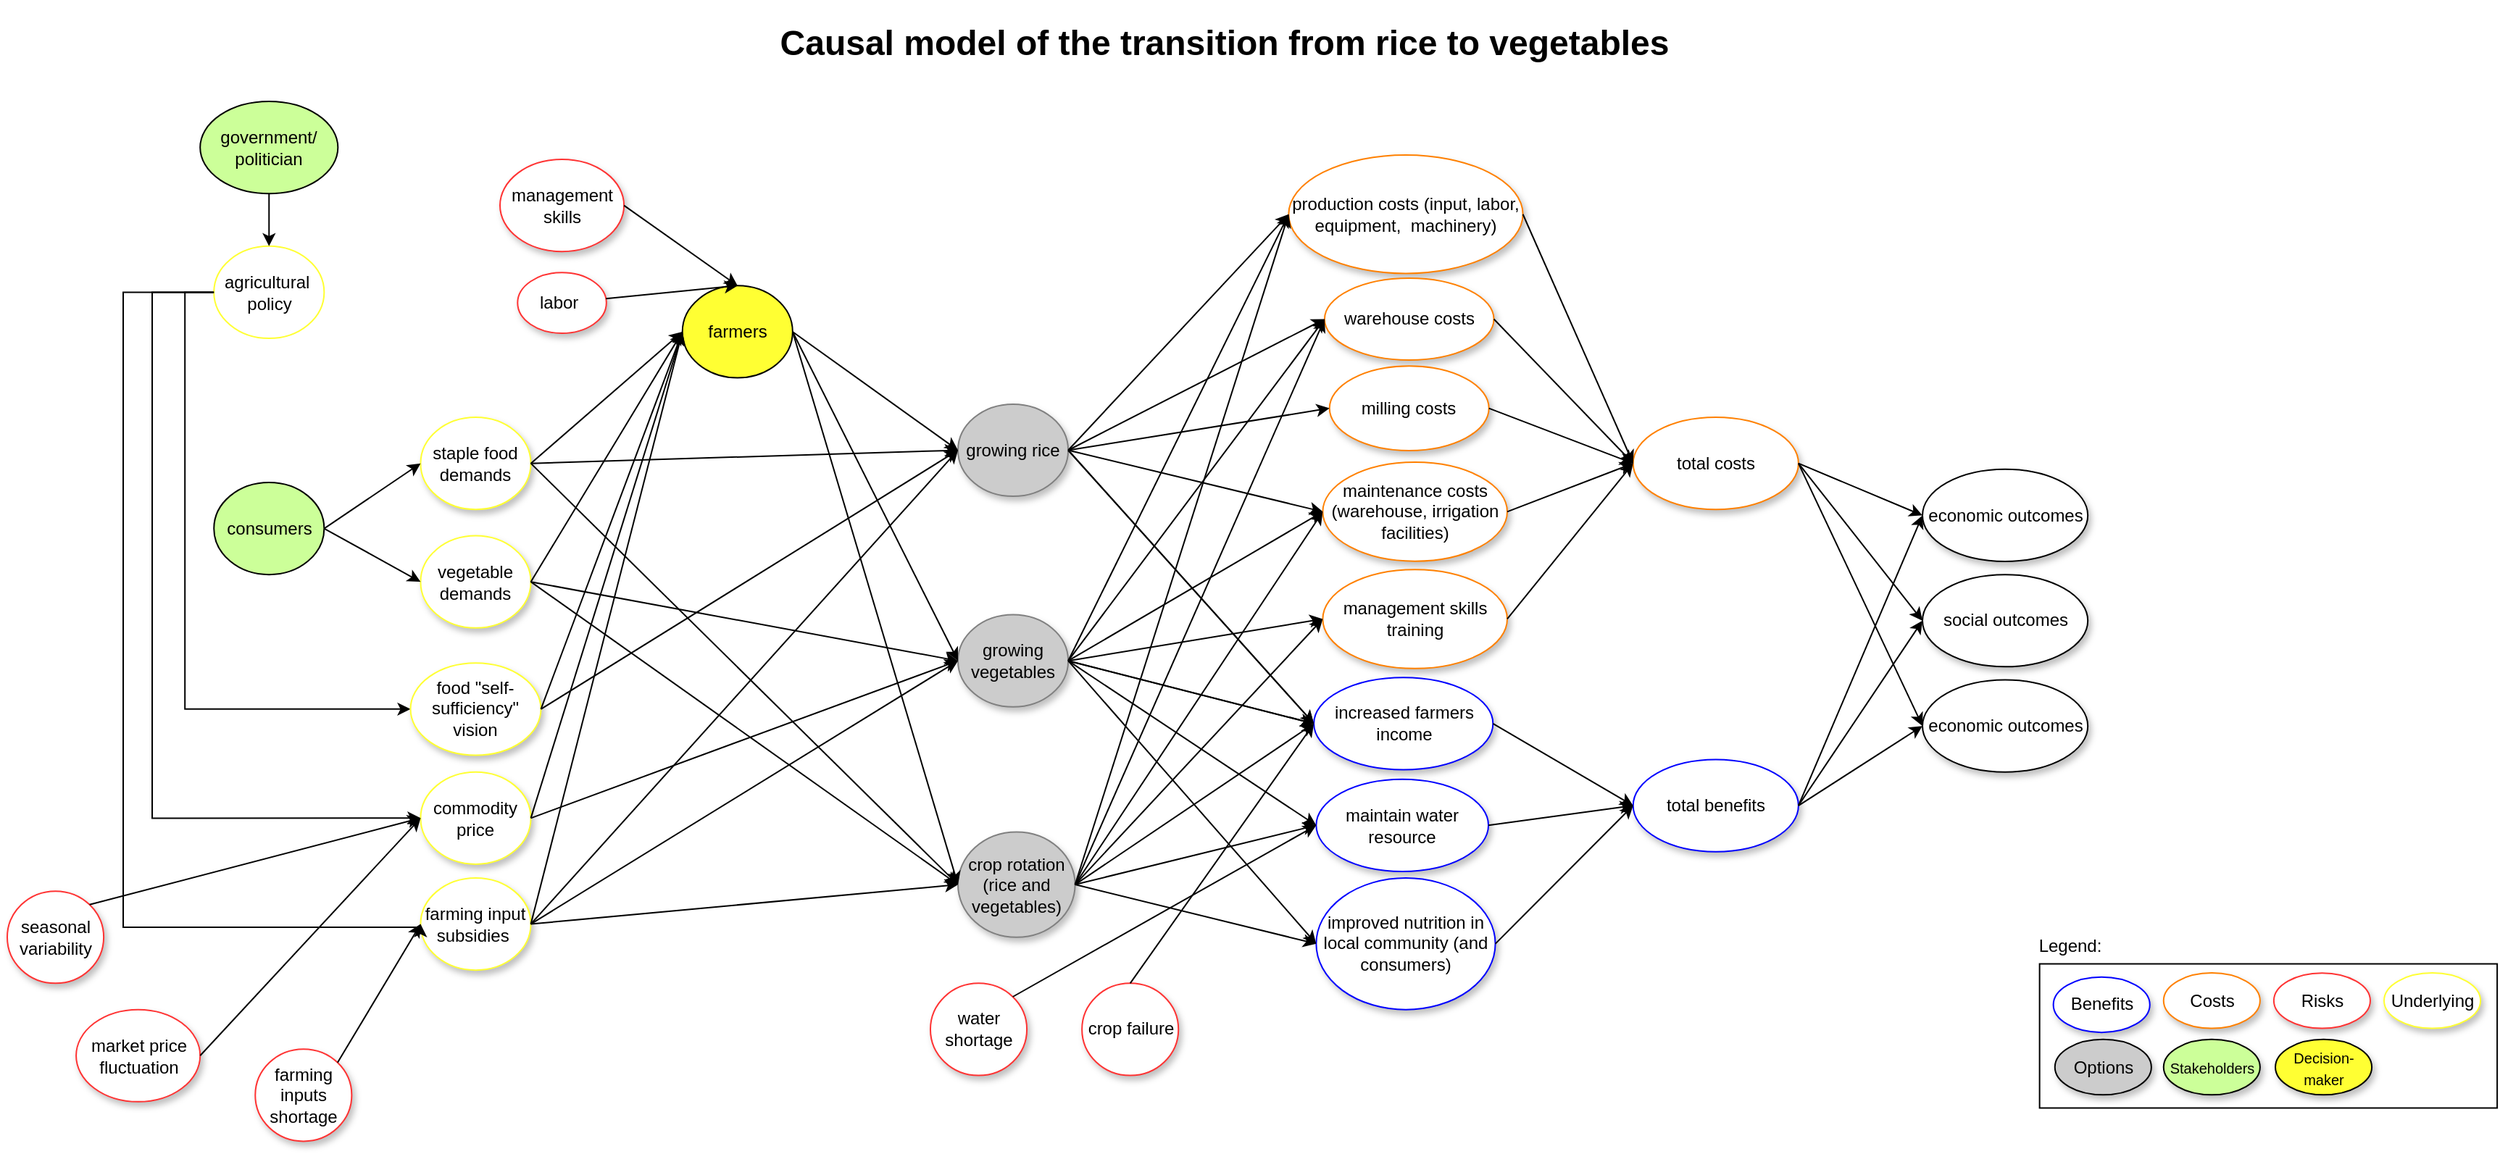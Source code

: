 <mxfile version="22.1.20" type="github">
  <diagram id="de_amEsHy38tS3pp2vvq" name="Page-4">
    <mxGraphModel dx="1643" dy="765" grid="1" gridSize="10" guides="1" tooltips="1" connect="1" arrows="1" fold="1" page="1" pageScale="1" pageWidth="1100" pageHeight="850" math="0" shadow="0">
      <root>
        <mxCell id="0" />
        <mxCell id="1" parent="0" />
        <mxCell id="ygxcdJTt3O7zTpUEZf1P-44" value="&lt;h1&gt;Causal model of the transition from rice to vegetables&lt;/h1&gt;" style="text;html=1;strokeColor=none;fillColor=none;spacing=5;spacingTop=-20;whiteSpace=wrap;overflow=hidden;rounded=0;align=center;" parent="1" vertex="1">
          <mxGeometry x="460" y="40" width="1120" height="50" as="geometry" />
        </mxCell>
        <mxCell id="gtn5RmGmdPiWdwUuMkL7-2" value="government/&lt;br&gt;politician" style="ellipse;whiteSpace=wrap;html=1;fillColor=#CCFF99;" parent="1" vertex="1">
          <mxGeometry x="313.101" y="100" width="95.072" height="63.593" as="geometry" />
        </mxCell>
        <mxCell id="gtn5RmGmdPiWdwUuMkL7-3" value="staple food demands" style="ellipse;whiteSpace=wrap;html=1;shadow=1;strokeColor=#FFFF33;" parent="1" vertex="1">
          <mxGeometry x="465.217" y="318.032" width="76.058" height="63.593" as="geometry" />
        </mxCell>
        <mxCell id="WlcWbEiDM5031LRk2Nps-14" style="edgeStyle=orthogonalEdgeStyle;rounded=0;orthogonalLoop=1;jettySize=auto;html=1;exitX=0;exitY=0.5;exitDx=0;exitDy=0;entryX=0;entryY=0.5;entryDx=0;entryDy=0;" edge="1" parent="1" source="gtn5RmGmdPiWdwUuMkL7-4" target="WlcWbEiDM5031LRk2Nps-13">
          <mxGeometry relative="1" as="geometry" />
        </mxCell>
        <mxCell id="gtn5RmGmdPiWdwUuMkL7-4" value="agricultural&amp;nbsp; policy" style="ellipse;whiteSpace=wrap;html=1;strokeColor=#FFFF33;" parent="1" vertex="1">
          <mxGeometry x="322.609" y="199.931" width="76.058" height="63.593" as="geometry" />
        </mxCell>
        <mxCell id="gtn5RmGmdPiWdwUuMkL7-9" style="edgeStyle=orthogonalEdgeStyle;rounded=0;orthogonalLoop=1;jettySize=auto;html=1;exitX=0.5;exitY=1;exitDx=0;exitDy=0;entryX=0.5;entryY=0;entryDx=0;entryDy=0;" parent="1" source="gtn5RmGmdPiWdwUuMkL7-2" target="gtn5RmGmdPiWdwUuMkL7-4" edge="1">
          <mxGeometry relative="1" as="geometry" />
        </mxCell>
        <mxCell id="gtn5RmGmdPiWdwUuMkL7-5" value="vegetable demands" style="ellipse;whiteSpace=wrap;html=1;shadow=1;strokeColor=#FFFF33;" parent="1" vertex="1">
          <mxGeometry x="465.217" y="399.794" width="76.058" height="63.593" as="geometry" />
        </mxCell>
        <mxCell id="gtn5RmGmdPiWdwUuMkL7-6" value="commodity price" style="ellipse;whiteSpace=wrap;html=1;shadow=1;strokeColor=#FFFF33;" parent="1" vertex="1">
          <mxGeometry x="465.217" y="562.866" width="76.058" height="63.593" as="geometry" />
        </mxCell>
        <mxCell id="gtn5RmGmdPiWdwUuMkL7-26" style="edgeStyle=orthogonalEdgeStyle;rounded=0;orthogonalLoop=1;jettySize=auto;html=1;exitX=0;exitY=0.5;exitDx=0;exitDy=0;entryX=0;entryY=0.5;entryDx=0;entryDy=0;" parent="1" source="gtn5RmGmdPiWdwUuMkL7-4" target="gtn5RmGmdPiWdwUuMkL7-6" edge="1">
          <mxGeometry relative="1" as="geometry">
            <Array as="points">
              <mxPoint x="280" y="232" />
              <mxPoint x="280" y="595" />
            </Array>
          </mxGeometry>
        </mxCell>
        <mxCell id="gtn5RmGmdPiWdwUuMkL7-7" value="growing rice" style="ellipse;whiteSpace=wrap;html=1;strokeColor=#808080;shadow=1;fillColor=#CCCCCC;" parent="1" vertex="1">
          <mxGeometry x="836" y="308.947" width="76.058" height="63.593" as="geometry" />
        </mxCell>
        <mxCell id="gtn5RmGmdPiWdwUuMkL7-8" value="growing vegetables" style="ellipse;whiteSpace=wrap;html=1;strokeColor=#808080;shadow=1;fillColor=#CCCCCC;" parent="1" vertex="1">
          <mxGeometry x="836" y="454.302" width="76.058" height="63.593" as="geometry" />
        </mxCell>
        <mxCell id="gtn5RmGmdPiWdwUuMkL7-20" value="crop rotation (rice and vegetables)" style="ellipse;whiteSpace=wrap;html=1;strokeColor=#808080;shadow=1;fillColor=#CCCCCC;" parent="1" vertex="1">
          <mxGeometry x="836" y="604.199" width="80.812" height="72.677" as="geometry" />
        </mxCell>
        <mxCell id="gtn5RmGmdPiWdwUuMkL7-23" value="consumers" style="ellipse;whiteSpace=wrap;html=1;fillColor=#CCFF99;" parent="1" vertex="1">
          <mxGeometry x="322.609" y="363.001" width="76.058" height="63.593" as="geometry" />
        </mxCell>
        <mxCell id="iEysgFRMbrWrRHz_KQDW-13" value="" style="endArrow=classic;html=1;rounded=0;entryX=0;entryY=0.5;entryDx=0;entryDy=0;exitX=1;exitY=0.5;exitDx=0;exitDy=0;" parent="1" source="gtn5RmGmdPiWdwUuMkL7-3" target="gtn5RmGmdPiWdwUuMkL7-20" edge="1">
          <mxGeometry width="50" height="50" relative="1" as="geometry">
            <mxPoint x="702.899" y="427.048" as="sourcePoint" />
            <mxPoint x="740.928" y="354.371" as="targetPoint" />
          </mxGeometry>
        </mxCell>
        <mxCell id="iEysgFRMbrWrRHz_KQDW-14" value="" style="endArrow=classic;html=1;rounded=0;entryX=0;entryY=0.5;entryDx=0;entryDy=0;exitX=1;exitY=0.5;exitDx=0;exitDy=0;" parent="1" source="gtn5RmGmdPiWdwUuMkL7-3" target="gtn5RmGmdPiWdwUuMkL7-7" edge="1">
          <mxGeometry width="50" height="50" relative="1" as="geometry">
            <mxPoint x="531.768" y="367.998" as="sourcePoint" />
            <mxPoint x="588.812" y="327.117" as="targetPoint" />
          </mxGeometry>
        </mxCell>
        <mxCell id="iEysgFRMbrWrRHz_KQDW-15" value="" style="endArrow=classic;html=1;rounded=0;entryX=0;entryY=0.5;entryDx=0;entryDy=0;exitX=1;exitY=0.5;exitDx=0;exitDy=0;" parent="1" source="gtn5RmGmdPiWdwUuMkL7-5" target="gtn5RmGmdPiWdwUuMkL7-8" edge="1">
          <mxGeometry width="50" height="50" relative="1" as="geometry">
            <mxPoint x="541.275" y="454.302" as="sourcePoint" />
            <mxPoint x="588.812" y="408.879" as="targetPoint" />
          </mxGeometry>
        </mxCell>
        <mxCell id="iEysgFRMbrWrRHz_KQDW-16" value="" style="endArrow=classic;html=1;rounded=0;entryX=0;entryY=0.5;entryDx=0;entryDy=0;exitX=1;exitY=0.5;exitDx=0;exitDy=0;" parent="1" source="gtn5RmGmdPiWdwUuMkL7-5" target="gtn5RmGmdPiWdwUuMkL7-20" edge="1">
          <mxGeometry width="50" height="50" relative="1" as="geometry">
            <mxPoint x="550.783" y="377.082" as="sourcePoint" />
            <mxPoint x="764.696" y="499.725" as="targetPoint" />
          </mxGeometry>
        </mxCell>
        <mxCell id="iEysgFRMbrWrRHz_KQDW-17" value="" style="endArrow=classic;html=1;rounded=0;entryX=0;entryY=0.5;entryDx=0;entryDy=0;exitX=1;exitY=0.5;exitDx=0;exitDy=0;" parent="1" source="gtn5RmGmdPiWdwUuMkL7-23" target="gtn5RmGmdPiWdwUuMkL7-3" edge="1">
          <mxGeometry width="50" height="50" relative="1" as="geometry">
            <mxPoint x="398.667" y="399.794" as="sourcePoint" />
            <mxPoint x="446.203" y="354.371" as="targetPoint" />
          </mxGeometry>
        </mxCell>
        <mxCell id="iEysgFRMbrWrRHz_KQDW-19" value="" style="endArrow=classic;html=1;rounded=0;entryX=0;entryY=0.5;entryDx=0;entryDy=0;exitX=1;exitY=0.5;exitDx=0;exitDy=0;" parent="1" source="gtn5RmGmdPiWdwUuMkL7-23" target="gtn5RmGmdPiWdwUuMkL7-5" edge="1">
          <mxGeometry width="50" height="50" relative="1" as="geometry">
            <mxPoint x="408.174" y="413.421" as="sourcePoint" />
            <mxPoint x="474.725" y="377.082" as="targetPoint" />
          </mxGeometry>
        </mxCell>
        <mxCell id="iEysgFRMbrWrRHz_KQDW-20" value="" style="endArrow=classic;html=1;rounded=0;entryX=0;entryY=0.5;entryDx=0;entryDy=0;exitX=1;exitY=0.5;exitDx=0;exitDy=0;" parent="1" source="gtn5RmGmdPiWdwUuMkL7-6" target="gtn5RmGmdPiWdwUuMkL7-8" edge="1">
          <mxGeometry width="50" height="50" relative="1" as="geometry">
            <mxPoint x="541.275" y="536.064" as="sourcePoint" />
            <mxPoint x="588.812" y="490.641" as="targetPoint" />
          </mxGeometry>
        </mxCell>
        <mxCell id="iEysgFRMbrWrRHz_KQDW-26" value="farming input subsidies&amp;nbsp;" style="ellipse;whiteSpace=wrap;html=1;shadow=1;strokeColor=#FFFF33;" parent="1" vertex="1">
          <mxGeometry x="465.217" y="635.996" width="76.058" height="63.593" as="geometry" />
        </mxCell>
        <mxCell id="iEysgFRMbrWrRHz_KQDW-30" value="" style="endArrow=classic;html=1;rounded=0;entryX=0;entryY=0.5;entryDx=0;entryDy=0;exitX=1;exitY=0.5;exitDx=0;exitDy=0;" parent="1" source="iEysgFRMbrWrRHz_KQDW-26" target="gtn5RmGmdPiWdwUuMkL7-7" edge="1">
          <mxGeometry width="50" height="50" relative="1" as="geometry">
            <mxPoint x="541.275" y="591.481" as="sourcePoint" />
            <mxPoint x="680.081" y="454.302" as="targetPoint" />
          </mxGeometry>
        </mxCell>
        <mxCell id="iEysgFRMbrWrRHz_KQDW-31" value="" style="endArrow=classic;html=1;rounded=0;entryX=0;entryY=0.5;entryDx=0;entryDy=0;exitX=1;exitY=0.5;exitDx=0;exitDy=0;" parent="1" source="iEysgFRMbrWrRHz_KQDW-26" target="gtn5RmGmdPiWdwUuMkL7-8" edge="1">
          <mxGeometry width="50" height="50" relative="1" as="geometry">
            <mxPoint x="541.275" y="590.572" as="sourcePoint" />
            <mxPoint x="689.588" y="394.343" as="targetPoint" />
          </mxGeometry>
        </mxCell>
        <mxCell id="iEysgFRMbrWrRHz_KQDW-29" style="edgeStyle=orthogonalEdgeStyle;rounded=0;orthogonalLoop=1;jettySize=auto;html=1;exitX=0;exitY=0.5;exitDx=0;exitDy=0;entryX=0;entryY=0.5;entryDx=0;entryDy=0;" parent="1" source="gtn5RmGmdPiWdwUuMkL7-4" target="iEysgFRMbrWrRHz_KQDW-26" edge="1">
          <mxGeometry relative="1" as="geometry">
            <mxPoint x="465.217" y="635.995" as="targetPoint" />
            <Array as="points">
              <mxPoint x="260" y="232" />
              <mxPoint x="260" y="670" />
              <mxPoint x="465" y="670" />
            </Array>
          </mxGeometry>
        </mxCell>
        <mxCell id="iEysgFRMbrWrRHz_KQDW-32" value="" style="endArrow=classic;html=1;rounded=0;entryX=0;entryY=0.5;entryDx=0;entryDy=0;exitX=1;exitY=0.5;exitDx=0;exitDy=0;" parent="1" source="iEysgFRMbrWrRHz_KQDW-26" target="gtn5RmGmdPiWdwUuMkL7-20" edge="1">
          <mxGeometry width="50" height="50" relative="1" as="geometry">
            <mxPoint x="541.275" y="590.572" as="sourcePoint" />
            <mxPoint x="699.096" y="403.428" as="targetPoint" />
          </mxGeometry>
        </mxCell>
        <mxCell id="iEysgFRMbrWrRHz_KQDW-33" value="farming inputs shortage" style="ellipse;whiteSpace=wrap;html=1;strokeColor=#FF3333;shadow=1;" parent="1" vertex="1">
          <mxGeometry x="351.13" y="754.098" width="66.551" height="63.593" as="geometry" />
        </mxCell>
        <mxCell id="iEysgFRMbrWrRHz_KQDW-34" value="market price fluctuation" style="ellipse;whiteSpace=wrap;html=1;strokeColor=#FF3333;shadow=1;" parent="1" vertex="1">
          <mxGeometry x="227.536" y="726.844" width="85.565" height="63.593" as="geometry" />
        </mxCell>
        <mxCell id="iEysgFRMbrWrRHz_KQDW-36" value="seasonal variability" style="ellipse;whiteSpace=wrap;html=1;strokeColor=#FF3333;shadow=1;" parent="1" vertex="1">
          <mxGeometry x="180" y="645.082" width="66.551" height="63.593" as="geometry" />
        </mxCell>
        <mxCell id="iEysgFRMbrWrRHz_KQDW-37" value="" style="endArrow=classic;html=1;rounded=0;entryX=0;entryY=0.5;entryDx=0;entryDy=0;exitX=1;exitY=0.5;exitDx=0;exitDy=0;" parent="1" source="iEysgFRMbrWrRHz_KQDW-34" target="gtn5RmGmdPiWdwUuMkL7-6" edge="1">
          <mxGeometry width="50" height="50" relative="1" as="geometry">
            <mxPoint x="360.638" y="718.668" as="sourcePoint" />
            <mxPoint x="497.542" y="645.082" as="targetPoint" />
          </mxGeometry>
        </mxCell>
        <mxCell id="iEysgFRMbrWrRHz_KQDW-38" value="" style="endArrow=classic;html=1;rounded=0;entryX=0;entryY=0.5;entryDx=0;entryDy=0;exitX=1;exitY=0;exitDx=0;exitDy=0;" parent="1" source="iEysgFRMbrWrRHz_KQDW-33" target="iEysgFRMbrWrRHz_KQDW-26" edge="1">
          <mxGeometry width="50" height="50" relative="1" as="geometry">
            <mxPoint x="503.246" y="813.148" as="sourcePoint" />
            <mxPoint x="607.826" y="676.878" as="targetPoint" />
          </mxGeometry>
        </mxCell>
        <mxCell id="iEysgFRMbrWrRHz_KQDW-39" value="" style="endArrow=classic;html=1;rounded=0;entryX=0;entryY=0.5;entryDx=0;entryDy=0;exitX=1;exitY=0;exitDx=0;exitDy=0;" parent="1" source="iEysgFRMbrWrRHz_KQDW-36" target="gtn5RmGmdPiWdwUuMkL7-6" edge="1">
          <mxGeometry width="50" height="50" relative="1" as="geometry">
            <mxPoint x="360.638" y="808.606" as="sourcePoint" />
            <mxPoint x="522.261" y="663.251" as="targetPoint" />
          </mxGeometry>
        </mxCell>
        <mxCell id="iEysgFRMbrWrRHz_KQDW-40" value="maintain water resource" style="ellipse;whiteSpace=wrap;html=1;shadow=1;strokeColor=#0000FF;" parent="1" vertex="1">
          <mxGeometry x="1083.185" y="567.863" width="118.841" height="63.593" as="geometry" />
        </mxCell>
        <mxCell id="iEysgFRMbrWrRHz_KQDW-41" value="improved nutrition in local community (and consumers)" style="ellipse;whiteSpace=wrap;html=1;shadow=1;strokeColor=#0000FF;" parent="1" vertex="1">
          <mxGeometry x="1083.188" y="635.995" width="123.594" height="90.847" as="geometry" />
        </mxCell>
        <mxCell id="iEysgFRMbrWrRHz_KQDW-42" value="increased farmers income" style="ellipse;whiteSpace=wrap;html=1;shadow=1;strokeColor=#0000FF;" parent="1" vertex="1">
          <mxGeometry x="1081.565" y="497.644" width="123.594" height="63.593" as="geometry" />
        </mxCell>
        <mxCell id="iEysgFRMbrWrRHz_KQDW-43" value="total benefits" style="ellipse;whiteSpace=wrap;html=1;shadow=1;strokeColor=#0000FF;" parent="1" vertex="1">
          <mxGeometry x="1301.855" y="554.233" width="114.087" height="63.593" as="geometry" />
        </mxCell>
        <mxCell id="iEysgFRMbrWrRHz_KQDW-44" value="total costs" style="ellipse;whiteSpace=wrap;html=1;strokeColor=#FF8000;shadow=1;" parent="1" vertex="1">
          <mxGeometry x="1301.855" y="318.03" width="114.087" height="63.593" as="geometry" />
        </mxCell>
        <mxCell id="iEysgFRMbrWrRHz_KQDW-45" value="economic outcomes" style="ellipse;whiteSpace=wrap;html=1;shadow=1;" parent="1" vertex="1">
          <mxGeometry x="1501.507" y="353.916" width="114.087" height="63.593" as="geometry" />
        </mxCell>
        <mxCell id="iEysgFRMbrWrRHz_KQDW-47" value="social outcomes" style="ellipse;whiteSpace=wrap;html=1;shadow=1;" parent="1" vertex="1">
          <mxGeometry x="1501.507" y="426.594" width="114.087" height="63.593" as="geometry" />
        </mxCell>
        <mxCell id="iEysgFRMbrWrRHz_KQDW-48" value="economic outcomes" style="ellipse;whiteSpace=wrap;html=1;shadow=1;" parent="1" vertex="1">
          <mxGeometry x="1501.507" y="499.271" width="114.087" height="63.593" as="geometry" />
        </mxCell>
        <mxCell id="iEysgFRMbrWrRHz_KQDW-49" value="" style="endArrow=classic;html=1;rounded=0;exitX=1;exitY=0.5;exitDx=0;exitDy=0;entryX=0;entryY=0.5;entryDx=0;entryDy=0;" parent="1" source="iEysgFRMbrWrRHz_KQDW-42" target="iEysgFRMbrWrRHz_KQDW-43" edge="1">
          <mxGeometry width="50" height="50" relative="1" as="geometry">
            <mxPoint x="1320.87" y="750.462" as="sourcePoint" />
            <mxPoint x="1368.406" y="705.039" as="targetPoint" />
          </mxGeometry>
        </mxCell>
        <mxCell id="iEysgFRMbrWrRHz_KQDW-50" value="" style="endArrow=classic;html=1;rounded=0;exitX=1;exitY=0.5;exitDx=0;exitDy=0;entryX=0;entryY=0.5;entryDx=0;entryDy=0;" parent="1" source="iEysgFRMbrWrRHz_KQDW-40" target="iEysgFRMbrWrRHz_KQDW-43" edge="1">
          <mxGeometry width="50" height="50" relative="1" as="geometry">
            <mxPoint x="1225.797" y="627.819" as="sourcePoint" />
            <mxPoint x="1368.406" y="673.243" as="targetPoint" />
          </mxGeometry>
        </mxCell>
        <mxCell id="iEysgFRMbrWrRHz_KQDW-51" value="" style="endArrow=classic;html=1;rounded=0;exitX=1;exitY=0.5;exitDx=0;exitDy=0;entryX=0;entryY=0.5;entryDx=0;entryDy=0;" parent="1" source="iEysgFRMbrWrRHz_KQDW-41" target="iEysgFRMbrWrRHz_KQDW-43" edge="1">
          <mxGeometry width="50" height="50" relative="1" as="geometry">
            <mxPoint x="1235.304" y="768.632" as="sourcePoint" />
            <mxPoint x="1377.913" y="741.378" as="targetPoint" />
          </mxGeometry>
        </mxCell>
        <mxCell id="iEysgFRMbrWrRHz_KQDW-52" value="" style="endArrow=classic;html=1;rounded=0;exitX=1;exitY=0.5;exitDx=0;exitDy=0;entryX=0;entryY=0.5;entryDx=0;entryDy=0;" parent="1" source="iEysgFRMbrWrRHz_KQDW-43" target="iEysgFRMbrWrRHz_KQDW-45" edge="1">
          <mxGeometry width="50" height="50" relative="1" as="geometry">
            <mxPoint x="1615.594" y="453.848" as="sourcePoint" />
            <mxPoint x="1758.203" y="499.271" as="targetPoint" />
          </mxGeometry>
        </mxCell>
        <mxCell id="iEysgFRMbrWrRHz_KQDW-53" value="" style="endArrow=classic;html=1;rounded=0;exitX=1;exitY=0.5;exitDx=0;exitDy=0;entryX=0;entryY=0.5;entryDx=0;entryDy=0;" parent="1" source="iEysgFRMbrWrRHz_KQDW-43" target="iEysgFRMbrWrRHz_KQDW-47" edge="1">
          <mxGeometry width="50" height="50" relative="1" as="geometry">
            <mxPoint x="1606.087" y="453.848" as="sourcePoint" />
            <mxPoint x="1729.681" y="432.045" as="targetPoint" />
          </mxGeometry>
        </mxCell>
        <mxCell id="iEysgFRMbrWrRHz_KQDW-54" value="" style="endArrow=classic;html=1;rounded=0;exitX=1;exitY=0.5;exitDx=0;exitDy=0;entryX=0;entryY=0.5;entryDx=0;entryDy=0;" parent="1" source="iEysgFRMbrWrRHz_KQDW-43" target="iEysgFRMbrWrRHz_KQDW-48" edge="1">
          <mxGeometry width="50" height="50" relative="1" as="geometry">
            <mxPoint x="1634.609" y="472.017" as="sourcePoint" />
            <mxPoint x="1758.203" y="450.214" as="targetPoint" />
          </mxGeometry>
        </mxCell>
        <mxCell id="iEysgFRMbrWrRHz_KQDW-55" value="" style="endArrow=classic;html=1;rounded=0;exitX=1;exitY=0.5;exitDx=0;exitDy=0;entryX=0;entryY=0.5;entryDx=0;entryDy=0;" parent="1" source="iEysgFRMbrWrRHz_KQDW-44" target="iEysgFRMbrWrRHz_KQDW-45" edge="1">
          <mxGeometry width="50" height="50" relative="1" as="geometry">
            <mxPoint x="1644.116" y="481.102" as="sourcePoint" />
            <mxPoint x="1739.188" y="399.34" as="targetPoint" />
          </mxGeometry>
        </mxCell>
        <mxCell id="iEysgFRMbrWrRHz_KQDW-56" value="" style="endArrow=classic;html=1;rounded=0;exitX=1;exitY=0.5;exitDx=0;exitDy=0;entryX=0;entryY=0.5;entryDx=0;entryDy=0;" parent="1" source="iEysgFRMbrWrRHz_KQDW-44" target="iEysgFRMbrWrRHz_KQDW-47" edge="1">
          <mxGeometry width="50" height="50" relative="1" as="geometry">
            <mxPoint x="1606.087" y="358.459" as="sourcePoint" />
            <mxPoint x="1748.696" y="408.424" as="targetPoint" />
          </mxGeometry>
        </mxCell>
        <mxCell id="iEysgFRMbrWrRHz_KQDW-57" value="" style="endArrow=classic;html=1;rounded=0;exitX=1;exitY=0.5;exitDx=0;exitDy=0;entryX=0;entryY=0.5;entryDx=0;entryDy=0;" parent="1" source="iEysgFRMbrWrRHz_KQDW-44" target="iEysgFRMbrWrRHz_KQDW-48" edge="1">
          <mxGeometry width="50" height="50" relative="1" as="geometry">
            <mxPoint x="1615.594" y="367.543" as="sourcePoint" />
            <mxPoint x="1758.203" y="417.509" as="targetPoint" />
          </mxGeometry>
        </mxCell>
        <mxCell id="iEysgFRMbrWrRHz_KQDW-59" value="production costs (input, labor, equipment,&amp;nbsp; machinery)" style="ellipse;whiteSpace=wrap;html=1;strokeColor=#FF8000;shadow=1;" parent="1" vertex="1">
          <mxGeometry x="1064.174" y="137.001" width="161.623" height="81.762" as="geometry" />
        </mxCell>
        <mxCell id="iEysgFRMbrWrRHz_KQDW-60" value="warehouse costs" style="ellipse;whiteSpace=wrap;html=1;strokeColor=#FF8000;shadow=1;" parent="1" vertex="1">
          <mxGeometry x="1088.96" y="222" width="116.81" height="56.46" as="geometry" />
        </mxCell>
        <mxCell id="iEysgFRMbrWrRHz_KQDW-62" value="maintenance costs (warehouse, irrigation facilities)" style="ellipse;whiteSpace=wrap;html=1;strokeColor=#FF8000;shadow=1;" parent="1" vertex="1">
          <mxGeometry x="1087.7" y="349.03" width="127.3" height="68.31" as="geometry" />
        </mxCell>
        <mxCell id="iEysgFRMbrWrRHz_KQDW-67" value="" style="endArrow=classic;html=1;rounded=0;exitX=1;exitY=0.5;exitDx=0;exitDy=0;entryX=0;entryY=0.5;entryDx=0;entryDy=0;" parent="1" source="gtn5RmGmdPiWdwUuMkL7-7" target="iEysgFRMbrWrRHz_KQDW-59" edge="1">
          <mxGeometry width="50" height="50" relative="1" as="geometry">
            <mxPoint x="978.609" y="481.556" as="sourcePoint" />
            <mxPoint x="1026.145" y="436.133" as="targetPoint" />
          </mxGeometry>
        </mxCell>
        <mxCell id="iEysgFRMbrWrRHz_KQDW-69" value="" style="endArrow=classic;html=1;rounded=0;exitX=1;exitY=0.5;exitDx=0;exitDy=0;entryX=0;entryY=0.5;entryDx=0;entryDy=0;" parent="1" source="gtn5RmGmdPiWdwUuMkL7-8" target="iEysgFRMbrWrRHz_KQDW-59" edge="1">
          <mxGeometry width="50" height="50" relative="1" as="geometry">
            <mxPoint x="908.255" y="385.259" as="sourcePoint" />
            <mxPoint x="988.116" y="313.49" as="targetPoint" />
          </mxGeometry>
        </mxCell>
        <mxCell id="iEysgFRMbrWrRHz_KQDW-70" value="" style="endArrow=classic;html=1;rounded=0;exitX=1;exitY=0.5;exitDx=0;exitDy=0;entryX=0;entryY=0.5;entryDx=0;entryDy=0;" parent="1" source="gtn5RmGmdPiWdwUuMkL7-20" target="iEysgFRMbrWrRHz_KQDW-59" edge="1">
          <mxGeometry width="50" height="50" relative="1" as="geometry">
            <mxPoint x="898.748" y="508.356" as="sourcePoint" />
            <mxPoint x="978.609" y="372.994" as="targetPoint" />
          </mxGeometry>
        </mxCell>
        <mxCell id="iEysgFRMbrWrRHz_KQDW-71" value="" style="endArrow=classic;html=1;rounded=0;exitX=1;exitY=0.5;exitDx=0;exitDy=0;entryX=0;entryY=0.5;entryDx=0;entryDy=0;" parent="1" source="gtn5RmGmdPiWdwUuMkL7-7" target="iEysgFRMbrWrRHz_KQDW-60" edge="1">
          <mxGeometry width="50" height="50" relative="1" as="geometry">
            <mxPoint x="908.255" y="385.259" as="sourcePoint" />
            <mxPoint x="1007.13" y="295.32" as="targetPoint" />
          </mxGeometry>
        </mxCell>
        <mxCell id="iEysgFRMbrWrRHz_KQDW-72" value="" style="endArrow=classic;html=1;rounded=0;exitX=1;exitY=0.5;exitDx=0;exitDy=0;entryX=0;entryY=0.5;entryDx=0;entryDy=0;" parent="1" source="gtn5RmGmdPiWdwUuMkL7-8" target="iEysgFRMbrWrRHz_KQDW-60" edge="1">
          <mxGeometry width="50" height="50" relative="1" as="geometry">
            <mxPoint x="908.255" y="385.259" as="sourcePoint" />
            <mxPoint x="1083.188" y="367.998" as="targetPoint" />
          </mxGeometry>
        </mxCell>
        <mxCell id="iEysgFRMbrWrRHz_KQDW-73" value="" style="endArrow=classic;html=1;rounded=0;exitX=1;exitY=0.5;exitDx=0;exitDy=0;entryX=0;entryY=0.5;entryDx=0;entryDy=0;" parent="1" source="gtn5RmGmdPiWdwUuMkL7-20" target="iEysgFRMbrWrRHz_KQDW-60" edge="1">
          <mxGeometry width="50" height="50" relative="1" as="geometry">
            <mxPoint x="917.762" y="394.343" as="sourcePoint" />
            <mxPoint x="1092.696" y="377.082" as="targetPoint" />
          </mxGeometry>
        </mxCell>
        <mxCell id="iEysgFRMbrWrRHz_KQDW-74" value="" style="endArrow=classic;html=1;rounded=0;exitX=1;exitY=0.5;exitDx=0;exitDy=0;entryX=0;entryY=0.5;entryDx=0;entryDy=0;" parent="1" source="gtn5RmGmdPiWdwUuMkL7-7" target="iEysgFRMbrWrRHz_KQDW-62" edge="1">
          <mxGeometry width="50" height="50" relative="1" as="geometry">
            <mxPoint x="927.27" y="403.428" as="sourcePoint" />
            <mxPoint x="1102.203" y="386.167" as="targetPoint" />
          </mxGeometry>
        </mxCell>
        <mxCell id="iEysgFRMbrWrRHz_KQDW-75" value="" style="endArrow=classic;html=1;rounded=0;exitX=1;exitY=0.5;exitDx=0;exitDy=0;entryX=0;entryY=0.5;entryDx=0;entryDy=0;" parent="1" source="gtn5RmGmdPiWdwUuMkL7-8" target="iEysgFRMbrWrRHz_KQDW-62" edge="1">
          <mxGeometry width="50" height="50" relative="1" as="geometry">
            <mxPoint x="908.255" y="385.259" as="sourcePoint" />
            <mxPoint x="1007.13" y="440.675" as="targetPoint" />
          </mxGeometry>
        </mxCell>
        <mxCell id="iEysgFRMbrWrRHz_KQDW-76" value="" style="endArrow=classic;html=1;rounded=0;exitX=1;exitY=0.5;exitDx=0;exitDy=0;entryX=0;entryY=0.5;entryDx=0;entryDy=0;" parent="1" source="gtn5RmGmdPiWdwUuMkL7-20" target="iEysgFRMbrWrRHz_KQDW-62" edge="1">
          <mxGeometry width="50" height="50" relative="1" as="geometry">
            <mxPoint x="908.255" y="448.851" as="sourcePoint" />
            <mxPoint x="1007.13" y="427.048" as="targetPoint" />
          </mxGeometry>
        </mxCell>
        <mxCell id="iEysgFRMbrWrRHz_KQDW-77" value="" style="endArrow=classic;html=1;rounded=0;exitX=1;exitY=0.5;exitDx=0;exitDy=0;entryX=0;entryY=0.5;entryDx=0;entryDy=0;" parent="1" source="iEysgFRMbrWrRHz_KQDW-59" target="iEysgFRMbrWrRHz_KQDW-44" edge="1">
          <mxGeometry width="50" height="50" relative="1" as="geometry">
            <mxPoint x="1045.159" y="418.709" as="sourcePoint" />
            <mxPoint x="1301.855" y="355.117" as="targetPoint" />
          </mxGeometry>
        </mxCell>
        <mxCell id="iEysgFRMbrWrRHz_KQDW-79" value="" style="endArrow=classic;html=1;rounded=0;exitX=1;exitY=0.5;exitDx=0;exitDy=0;entryX=0;entryY=0.5;entryDx=0;entryDy=0;" parent="1" source="iEysgFRMbrWrRHz_KQDW-60" target="iEysgFRMbrWrRHz_KQDW-44" edge="1">
          <mxGeometry width="50" height="50" relative="1" as="geometry">
            <mxPoint x="1197.275" y="250.643" as="sourcePoint" />
            <mxPoint x="1301.855" y="355.117" as="targetPoint" />
          </mxGeometry>
        </mxCell>
        <mxCell id="iEysgFRMbrWrRHz_KQDW-80" value="" style="endArrow=classic;html=1;rounded=0;exitX=1;exitY=0.5;exitDx=0;exitDy=0;entryX=0;entryY=0.5;entryDx=0;entryDy=0;" parent="1" source="iEysgFRMbrWrRHz_KQDW-62" target="iEysgFRMbrWrRHz_KQDW-44" edge="1">
          <mxGeometry width="50" height="50" relative="1" as="geometry">
            <mxPoint x="1197.275" y="336.947" as="sourcePoint" />
            <mxPoint x="1301.855" y="355.117" as="targetPoint" />
          </mxGeometry>
        </mxCell>
        <mxCell id="iEysgFRMbrWrRHz_KQDW-82" value="" style="endArrow=classic;html=1;rounded=0;exitX=1;exitY=0.5;exitDx=0;exitDy=0;entryX=0;entryY=0.5;entryDx=0;entryDy=0;" parent="1" source="gtn5RmGmdPiWdwUuMkL7-7" target="iEysgFRMbrWrRHz_KQDW-42" edge="1">
          <mxGeometry width="50" height="50" relative="1" as="geometry">
            <mxPoint x="1111.71" y="499.725" as="sourcePoint" />
            <mxPoint x="1159.246" y="454.302" as="targetPoint" />
          </mxGeometry>
        </mxCell>
        <mxCell id="iEysgFRMbrWrRHz_KQDW-83" value="" style="endArrow=classic;html=1;rounded=0;exitX=1;exitY=0.5;exitDx=0;exitDy=0;entryX=0;entryY=0.5;entryDx=0;entryDy=0;" parent="1" source="gtn5RmGmdPiWdwUuMkL7-8" target="iEysgFRMbrWrRHz_KQDW-42" edge="1">
          <mxGeometry width="50" height="50" relative="1" as="geometry">
            <mxPoint x="921.565" y="349.828" as="sourcePoint" />
            <mxPoint x="1121.217" y="517.895" as="targetPoint" />
          </mxGeometry>
        </mxCell>
        <mxCell id="iEysgFRMbrWrRHz_KQDW-84" value="" style="endArrow=classic;html=1;rounded=0;exitX=1;exitY=0.5;exitDx=0;exitDy=0;entryX=0;entryY=0.5;entryDx=0;entryDy=0;" parent="1" source="gtn5RmGmdPiWdwUuMkL7-20" target="iEysgFRMbrWrRHz_KQDW-42" edge="1">
          <mxGeometry width="50" height="50" relative="1" as="geometry">
            <mxPoint x="921.565" y="495.183" as="sourcePoint" />
            <mxPoint x="1121.217" y="517.895" as="targetPoint" />
          </mxGeometry>
        </mxCell>
        <mxCell id="iEysgFRMbrWrRHz_KQDW-85" value="" style="endArrow=classic;html=1;rounded=0;exitX=1;exitY=0.5;exitDx=0;exitDy=0;entryX=0;entryY=0.5;entryDx=0;entryDy=0;" parent="1" source="gtn5RmGmdPiWdwUuMkL7-7" target="iEysgFRMbrWrRHz_KQDW-42" edge="1">
          <mxGeometry width="50" height="50" relative="1" as="geometry">
            <mxPoint x="926.319" y="649.622" as="sourcePoint" />
            <mxPoint x="1095.548" y="517.895" as="targetPoint" />
          </mxGeometry>
        </mxCell>
        <mxCell id="iEysgFRMbrWrRHz_KQDW-86" value="" style="endArrow=classic;html=1;rounded=0;exitX=1;exitY=0.5;exitDx=0;exitDy=0;entryX=0;entryY=0.5;entryDx=0;entryDy=0;" parent="1" source="gtn5RmGmdPiWdwUuMkL7-8" target="iEysgFRMbrWrRHz_KQDW-42" edge="1">
          <mxGeometry width="50" height="50" relative="1" as="geometry">
            <mxPoint x="921.565" y="349.828" as="sourcePoint" />
            <mxPoint x="1095.548" y="517.895" as="targetPoint" />
          </mxGeometry>
        </mxCell>
        <mxCell id="iEysgFRMbrWrRHz_KQDW-87" value="" style="endArrow=classic;html=1;rounded=0;exitX=1;exitY=0.5;exitDx=0;exitDy=0;entryX=0;entryY=0.5;entryDx=0;entryDy=0;" parent="1" source="gtn5RmGmdPiWdwUuMkL7-20" target="iEysgFRMbrWrRHz_KQDW-40" edge="1">
          <mxGeometry width="50" height="50" relative="1" as="geometry">
            <mxPoint x="921.565" y="495.183" as="sourcePoint" />
            <mxPoint x="1095.548" y="517.895" as="targetPoint" />
          </mxGeometry>
        </mxCell>
        <mxCell id="iEysgFRMbrWrRHz_KQDW-88" value="" style="endArrow=classic;html=1;rounded=0;exitX=1;exitY=0.5;exitDx=0;exitDy=0;entryX=0;entryY=0.5;entryDx=0;entryDy=0;" parent="1" source="gtn5RmGmdPiWdwUuMkL7-20" target="iEysgFRMbrWrRHz_KQDW-41" edge="1">
          <mxGeometry width="50" height="50" relative="1" as="geometry">
            <mxPoint x="926.319" y="649.622" as="sourcePoint" />
            <mxPoint x="1095.548" y="595.114" as="targetPoint" />
          </mxGeometry>
        </mxCell>
        <mxCell id="iEysgFRMbrWrRHz_KQDW-89" value="" style="endArrow=classic;html=1;rounded=0;exitX=1;exitY=0.5;exitDx=0;exitDy=0;entryX=0;entryY=0.5;entryDx=0;entryDy=0;" parent="1" source="gtn5RmGmdPiWdwUuMkL7-8" target="iEysgFRMbrWrRHz_KQDW-40" edge="1">
          <mxGeometry width="50" height="50" relative="1" as="geometry">
            <mxPoint x="926.319" y="649.622" as="sourcePoint" />
            <mxPoint x="1092.696" y="690.503" as="targetPoint" />
          </mxGeometry>
        </mxCell>
        <mxCell id="iEysgFRMbrWrRHz_KQDW-90" value="" style="endArrow=classic;html=1;rounded=0;exitX=1;exitY=0.5;exitDx=0;exitDy=0;entryX=0;entryY=0.5;entryDx=0;entryDy=0;" parent="1" source="gtn5RmGmdPiWdwUuMkL7-8" target="iEysgFRMbrWrRHz_KQDW-41" edge="1">
          <mxGeometry width="50" height="50" relative="1" as="geometry">
            <mxPoint x="921.565" y="495.183" as="sourcePoint" />
            <mxPoint x="1095.548" y="595.114" as="targetPoint" />
          </mxGeometry>
        </mxCell>
        <mxCell id="iEysgFRMbrWrRHz_KQDW-91" value="crop failure" style="ellipse;whiteSpace=wrap;html=1;strokeColor=#FF3333;shadow=1;" parent="1" vertex="1">
          <mxGeometry x="921.565" y="708.673" width="66.551" height="63.593" as="geometry" />
        </mxCell>
        <mxCell id="iEysgFRMbrWrRHz_KQDW-92" value="" style="endArrow=classic;html=1;rounded=0;exitX=0.5;exitY=0;exitDx=0;exitDy=0;entryX=0;entryY=0.5;entryDx=0;entryDy=0;" parent="1" source="iEysgFRMbrWrRHz_KQDW-91" target="iEysgFRMbrWrRHz_KQDW-42" edge="1">
          <mxGeometry width="50" height="50" relative="1" as="geometry">
            <mxPoint x="1216.29" y="690.503" as="sourcePoint" />
            <mxPoint x="1349.391" y="558.776" as="targetPoint" />
          </mxGeometry>
        </mxCell>
        <mxCell id="iEysgFRMbrWrRHz_KQDW-93" style="edgeStyle=orthogonalEdgeStyle;rounded=0;orthogonalLoop=1;jettySize=auto;html=1;exitX=0.5;exitY=1;exitDx=0;exitDy=0;" parent="1" edge="1">
          <mxGeometry relative="1" as="geometry">
            <mxPoint x="865.948" y="293.667" as="sourcePoint" />
            <mxPoint x="865.948" y="293.667" as="targetPoint" />
          </mxGeometry>
        </mxCell>
        <mxCell id="ygxcdJTt3O7zTpUEZf1P-4" value="farmers" style="ellipse;whiteSpace=wrap;html=1;fillColor=#FFFF33;" parent="1" vertex="1">
          <mxGeometry x="645.855" y="227.185" width="76.058" height="63.593" as="geometry" />
        </mxCell>
        <mxCell id="ygxcdJTt3O7zTpUEZf1P-6" value="" style="endArrow=classic;html=1;rounded=0;entryX=0;entryY=0.5;entryDx=0;entryDy=0;exitX=1;exitY=0.5;exitDx=0;exitDy=0;" parent="1" source="ygxcdJTt3O7zTpUEZf1P-4" target="gtn5RmGmdPiWdwUuMkL7-7" edge="1">
          <mxGeometry width="50" height="50" relative="1" as="geometry">
            <mxPoint x="550.783" y="358.913" as="sourcePoint" />
            <mxPoint x="702.899" y="358.913" as="targetPoint" />
          </mxGeometry>
        </mxCell>
        <mxCell id="ygxcdJTt3O7zTpUEZf1P-8" value="" style="endArrow=classic;html=1;rounded=0;entryX=0;entryY=0.5;entryDx=0;entryDy=0;exitX=1;exitY=0.5;exitDx=0;exitDy=0;" parent="1" source="ygxcdJTt3O7zTpUEZf1P-4" target="gtn5RmGmdPiWdwUuMkL7-8" edge="1">
          <mxGeometry width="50" height="50" relative="1" as="geometry">
            <mxPoint x="664.87" y="254.439" as="sourcePoint" />
            <mxPoint x="702.899" y="358.913" as="targetPoint" />
          </mxGeometry>
        </mxCell>
        <mxCell id="ygxcdJTt3O7zTpUEZf1P-9" value="" style="endArrow=classic;html=1;rounded=0;entryX=0;entryY=0.5;entryDx=0;entryDy=0;exitX=1;exitY=0.5;exitDx=0;exitDy=0;" parent="1" source="ygxcdJTt3O7zTpUEZf1P-4" target="gtn5RmGmdPiWdwUuMkL7-20" edge="1">
          <mxGeometry width="50" height="50" relative="1" as="geometry">
            <mxPoint x="655.362" y="268.066" as="sourcePoint" />
            <mxPoint x="712.406" y="367.998" as="targetPoint" />
          </mxGeometry>
        </mxCell>
        <mxCell id="ygxcdJTt3O7zTpUEZf1P-11" value="" style="endArrow=classic;html=1;rounded=0;entryX=0;entryY=0.5;entryDx=0;entryDy=0;exitX=1;exitY=0.5;exitDx=0;exitDy=0;" parent="1" source="gtn5RmGmdPiWdwUuMkL7-3" target="ygxcdJTt3O7zTpUEZf1P-4" edge="1">
          <mxGeometry width="50" height="50" relative="1" as="geometry">
            <mxPoint x="664.87" y="277.151" as="sourcePoint" />
            <mxPoint x="721.913" y="377.082" as="targetPoint" />
          </mxGeometry>
        </mxCell>
        <mxCell id="ygxcdJTt3O7zTpUEZf1P-12" value="" style="endArrow=classic;html=1;rounded=0;entryX=0;entryY=0.5;entryDx=0;entryDy=0;exitX=1;exitY=0.5;exitDx=0;exitDy=0;" parent="1" source="gtn5RmGmdPiWdwUuMkL7-5" target="ygxcdJTt3O7zTpUEZf1P-4" edge="1">
          <mxGeometry width="50" height="50" relative="1" as="geometry">
            <mxPoint x="550.783" y="358.913" as="sourcePoint" />
            <mxPoint x="655.362" y="204.474" as="targetPoint" />
          </mxGeometry>
        </mxCell>
        <mxCell id="ygxcdJTt3O7zTpUEZf1P-13" value="" style="endArrow=classic;html=1;rounded=0;entryX=0;entryY=0.5;entryDx=0;entryDy=0;exitX=1;exitY=0.5;exitDx=0;exitDy=0;" parent="1" source="gtn5RmGmdPiWdwUuMkL7-6" target="ygxcdJTt3O7zTpUEZf1P-4" edge="1">
          <mxGeometry width="50" height="50" relative="1" as="geometry">
            <mxPoint x="560.29" y="367.998" as="sourcePoint" />
            <mxPoint x="664.87" y="213.558" as="targetPoint" />
          </mxGeometry>
        </mxCell>
        <mxCell id="ygxcdJTt3O7zTpUEZf1P-14" value="" style="endArrow=classic;html=1;rounded=0;entryX=0;entryY=0.5;entryDx=0;entryDy=0;exitX=1;exitY=0.5;exitDx=0;exitDy=0;" parent="1" source="iEysgFRMbrWrRHz_KQDW-26" target="ygxcdJTt3O7zTpUEZf1P-4" edge="1">
          <mxGeometry width="50" height="50" relative="1" as="geometry">
            <mxPoint x="569.797" y="377.082" as="sourcePoint" />
            <mxPoint x="674.377" y="222.643" as="targetPoint" />
          </mxGeometry>
        </mxCell>
        <mxCell id="ygxcdJTt3O7zTpUEZf1P-41" value="" style="group" parent="1" vertex="1" connectable="0">
          <mxGeometry x="1568.058" y="668.019" width="330" height="126.731" as="geometry" />
        </mxCell>
        <mxCell id="ygxcdJTt3O7zTpUEZf1P-40" value="Legend:" style="text;html=1;align=center;verticalAlign=middle;resizable=0;points=[];autosize=1;strokeColor=none;fillColor=none;" parent="ygxcdJTt3O7zTpUEZf1P-41" vertex="1">
          <mxGeometry width="70" height="30" as="geometry" />
        </mxCell>
        <mxCell id="ygxcdJTt3O7zTpUEZf1P-33" value="" style="rounded=0;whiteSpace=wrap;html=1;" parent="ygxcdJTt3O7zTpUEZf1P-41" vertex="1">
          <mxGeometry x="14.26" y="27.25" width="315.74" height="99.48" as="geometry" />
        </mxCell>
        <mxCell id="ygxcdJTt3O7zTpUEZf1P-34" value="Benefits" style="ellipse;whiteSpace=wrap;html=1;shadow=1;strokeColor=#0000FF;" parent="ygxcdJTt3O7zTpUEZf1P-41" vertex="1">
          <mxGeometry x="23.768" y="36.339" width="66.551" height="38.226" as="geometry" />
        </mxCell>
        <mxCell id="ygxcdJTt3O7zTpUEZf1P-35" value="Costs" style="ellipse;whiteSpace=wrap;html=1;shadow=1;strokeColor=#FF8000;" parent="ygxcdJTt3O7zTpUEZf1P-41" vertex="1">
          <mxGeometry x="99.826" y="33.545" width="66.551" height="38.226" as="geometry" />
        </mxCell>
        <mxCell id="ygxcdJTt3O7zTpUEZf1P-36" value="Risks" style="ellipse;whiteSpace=wrap;html=1;shadow=1;strokeColor=#FF3333;" parent="ygxcdJTt3O7zTpUEZf1P-41" vertex="1">
          <mxGeometry x="175.884" y="33.549" width="66.551" height="38.226" as="geometry" />
        </mxCell>
        <mxCell id="ygxcdJTt3O7zTpUEZf1P-37" value="Underlying" style="ellipse;whiteSpace=wrap;html=1;shadow=1;strokeColor=#FFFF33;" parent="ygxcdJTt3O7zTpUEZf1P-41" vertex="1">
          <mxGeometry x="251.948" y="33.541" width="66.551" height="38.226" as="geometry" />
        </mxCell>
        <mxCell id="ygxcdJTt3O7zTpUEZf1P-38" value="Options" style="ellipse;whiteSpace=wrap;html=1;shadow=1;strokeColor=default;fillColor=#CCCCCC;" parent="ygxcdJTt3O7zTpUEZf1P-41" vertex="1">
          <mxGeometry x="24.826" y="79.416" width="66.551" height="38.226" as="geometry" />
        </mxCell>
        <mxCell id="WlcWbEiDM5031LRk2Nps-33" value="&lt;font style=&quot;font-size: 10px;&quot;&gt;Decision-maker&lt;/font&gt;" style="ellipse;whiteSpace=wrap;html=1;shadow=1;strokeColor=default;fillColor=#FFFF33;" vertex="1" parent="ygxcdJTt3O7zTpUEZf1P-41">
          <mxGeometry x="176.946" y="79.416" width="66.551" height="38.226" as="geometry" />
        </mxCell>
        <mxCell id="ygxcdJTt3O7zTpUEZf1P-42" value="water shortage" style="ellipse;whiteSpace=wrap;html=1;strokeColor=#FF3333;shadow=1;" parent="1" vertex="1">
          <mxGeometry x="816.986" y="708.673" width="66.551" height="63.593" as="geometry" />
        </mxCell>
        <mxCell id="ygxcdJTt3O7zTpUEZf1P-43" value="" style="endArrow=classic;html=1;rounded=0;exitX=1;exitY=0;exitDx=0;exitDy=0;entryX=0;entryY=0.5;entryDx=0;entryDy=0;" parent="1" source="ygxcdJTt3O7zTpUEZf1P-42" target="iEysgFRMbrWrRHz_KQDW-40" edge="1">
          <mxGeometry width="50" height="50" relative="1" as="geometry">
            <mxPoint x="964.348" y="717.757" as="sourcePoint" />
            <mxPoint x="1095.548" y="517.895" as="targetPoint" />
          </mxGeometry>
        </mxCell>
        <mxCell id="WlcWbEiDM5031LRk2Nps-1" value="management skills" style="ellipse;whiteSpace=wrap;html=1;strokeColor=#FF3333;shadow=1;" vertex="1" parent="1">
          <mxGeometry x="519.996" y="140.004" width="85.565" height="63.593" as="geometry" />
        </mxCell>
        <mxCell id="WlcWbEiDM5031LRk2Nps-2" value="labor&amp;nbsp;" style="ellipse;whiteSpace=wrap;html=1;strokeColor=#FF3333;shadow=1;" vertex="1" parent="1">
          <mxGeometry x="532.14" y="218.1" width="61.27" height="41.9" as="geometry" />
        </mxCell>
        <mxCell id="WlcWbEiDM5031LRk2Nps-6" value="" style="endArrow=classic;html=1;rounded=0;entryX=0.5;entryY=0;entryDx=0;entryDy=0;exitX=1;exitY=0.5;exitDx=0;exitDy=0;" edge="1" parent="1" source="WlcWbEiDM5031LRk2Nps-1" target="ygxcdJTt3O7zTpUEZf1P-4">
          <mxGeometry width="50" height="50" relative="1" as="geometry">
            <mxPoint x="630" y="186.8" as="sourcePoint" />
            <mxPoint x="680" y="136.8" as="targetPoint" />
          </mxGeometry>
        </mxCell>
        <mxCell id="WlcWbEiDM5031LRk2Nps-7" value="" style="endArrow=classic;html=1;rounded=0;entryX=0.5;entryY=0;entryDx=0;entryDy=0;" edge="1" parent="1" source="WlcWbEiDM5031LRk2Nps-2" target="ygxcdJTt3O7zTpUEZf1P-4">
          <mxGeometry width="50" height="50" relative="1" as="geometry">
            <mxPoint x="816.98" y="220" as="sourcePoint" />
            <mxPoint x="756.98" y="273" as="targetPoint" />
          </mxGeometry>
        </mxCell>
        <mxCell id="WlcWbEiDM5031LRk2Nps-9" value="management skills training" style="ellipse;whiteSpace=wrap;html=1;strokeColor=#FF8000;shadow=1;" vertex="1" parent="1">
          <mxGeometry x="1087.7" y="423.08" width="127.3" height="68.31" as="geometry" />
        </mxCell>
        <mxCell id="WlcWbEiDM5031LRk2Nps-10" value="" style="endArrow=classic;html=1;rounded=0;exitX=1;exitY=0.5;exitDx=0;exitDy=0;entryX=0;entryY=0.5;entryDx=0;entryDy=0;" edge="1" parent="1" source="gtn5RmGmdPiWdwUuMkL7-8" target="WlcWbEiDM5031LRk2Nps-9">
          <mxGeometry width="50" height="50" relative="1" as="geometry">
            <mxPoint x="960" y="470" as="sourcePoint" />
            <mxPoint x="1080" y="430" as="targetPoint" />
          </mxGeometry>
        </mxCell>
        <mxCell id="WlcWbEiDM5031LRk2Nps-11" value="" style="endArrow=classic;html=1;rounded=0;exitX=1;exitY=0.5;exitDx=0;exitDy=0;entryX=0;entryY=0.5;entryDx=0;entryDy=0;" edge="1" parent="1" source="gtn5RmGmdPiWdwUuMkL7-20" target="WlcWbEiDM5031LRk2Nps-9">
          <mxGeometry width="50" height="50" relative="1" as="geometry">
            <mxPoint x="922" y="496" as="sourcePoint" />
            <mxPoint x="1098" y="405" as="targetPoint" />
          </mxGeometry>
        </mxCell>
        <mxCell id="WlcWbEiDM5031LRk2Nps-12" value="" style="endArrow=classic;html=1;rounded=0;entryX=0;entryY=0.5;entryDx=0;entryDy=0;exitX=1;exitY=0.5;exitDx=0;exitDy=0;" edge="1" parent="1" source="WlcWbEiDM5031LRk2Nps-9" target="iEysgFRMbrWrRHz_KQDW-44">
          <mxGeometry width="50" height="50" relative="1" as="geometry">
            <mxPoint x="1215" y="427.79" as="sourcePoint" />
            <mxPoint x="1301.855" y="355.117" as="targetPoint" />
          </mxGeometry>
        </mxCell>
        <mxCell id="WlcWbEiDM5031LRk2Nps-13" value="food &quot;self-sufficiency&quot; vision" style="ellipse;whiteSpace=wrap;html=1;shadow=1;strokeColor=#FFFF33;" vertex="1" parent="1">
          <mxGeometry x="458.25" y="487.64" width="90" height="63.59" as="geometry" />
        </mxCell>
        <mxCell id="WlcWbEiDM5031LRk2Nps-16" value="" style="endArrow=classic;html=1;rounded=0;exitX=1;exitY=0.5;exitDx=0;exitDy=0;entryX=0;entryY=0.5;entryDx=0;entryDy=0;" edge="1" parent="1" source="WlcWbEiDM5031LRk2Nps-13" target="ygxcdJTt3O7zTpUEZf1P-4">
          <mxGeometry width="50" height="50" relative="1" as="geometry">
            <mxPoint x="555.56" y="517.89" as="sourcePoint" />
            <mxPoint x="605.56" y="467.89" as="targetPoint" />
          </mxGeometry>
        </mxCell>
        <mxCell id="WlcWbEiDM5031LRk2Nps-17" value="" style="endArrow=classic;html=1;rounded=0;exitX=1;exitY=0.5;exitDx=0;exitDy=0;entryX=0;entryY=0.5;entryDx=0;entryDy=0;" edge="1" parent="1" source="WlcWbEiDM5031LRk2Nps-13" target="gtn5RmGmdPiWdwUuMkL7-7">
          <mxGeometry width="50" height="50" relative="1" as="geometry">
            <mxPoint x="558" y="529" as="sourcePoint" />
            <mxPoint x="656" y="269" as="targetPoint" />
          </mxGeometry>
        </mxCell>
        <mxCell id="WlcWbEiDM5031LRk2Nps-27" value="&lt;font style=&quot;font-size: 10px;&quot;&gt;Stakeholders&lt;/font&gt;" style="ellipse;whiteSpace=wrap;html=1;shadow=1;strokeColor=default;fillColor=#CCFF99;" vertex="1" parent="1">
          <mxGeometry x="1667.884" y="747.435" width="66.551" height="38.226" as="geometry" />
        </mxCell>
        <mxCell id="WlcWbEiDM5031LRk2Nps-30" value="milling costs" style="ellipse;whiteSpace=wrap;html=1;strokeColor=#FF8000;shadow=1;" vertex="1" parent="1">
          <mxGeometry x="1092.36" y="282.64" width="110" height="58.31" as="geometry" />
        </mxCell>
        <mxCell id="WlcWbEiDM5031LRk2Nps-31" value="" style="endArrow=classic;html=1;rounded=0;exitX=1;exitY=0.5;exitDx=0;exitDy=0;entryX=0;entryY=0.5;entryDx=0;entryDy=0;" edge="1" parent="1" source="gtn5RmGmdPiWdwUuMkL7-7" target="WlcWbEiDM5031LRk2Nps-30">
          <mxGeometry width="50" height="50" relative="1" as="geometry">
            <mxPoint x="960" y="440" as="sourcePoint" />
            <mxPoint x="1010" y="390" as="targetPoint" />
          </mxGeometry>
        </mxCell>
        <mxCell id="WlcWbEiDM5031LRk2Nps-32" value="" style="endArrow=classic;html=1;rounded=0;exitX=1;exitY=0.5;exitDx=0;exitDy=0;entryX=0;entryY=0.5;entryDx=0;entryDy=0;" edge="1" parent="1" source="WlcWbEiDM5031LRk2Nps-30" target="iEysgFRMbrWrRHz_KQDW-44">
          <mxGeometry width="50" height="50" relative="1" as="geometry">
            <mxPoint x="960" y="468" as="sourcePoint" />
            <mxPoint x="1301.855" y="355.117" as="targetPoint" />
          </mxGeometry>
        </mxCell>
      </root>
    </mxGraphModel>
  </diagram>
</mxfile>
